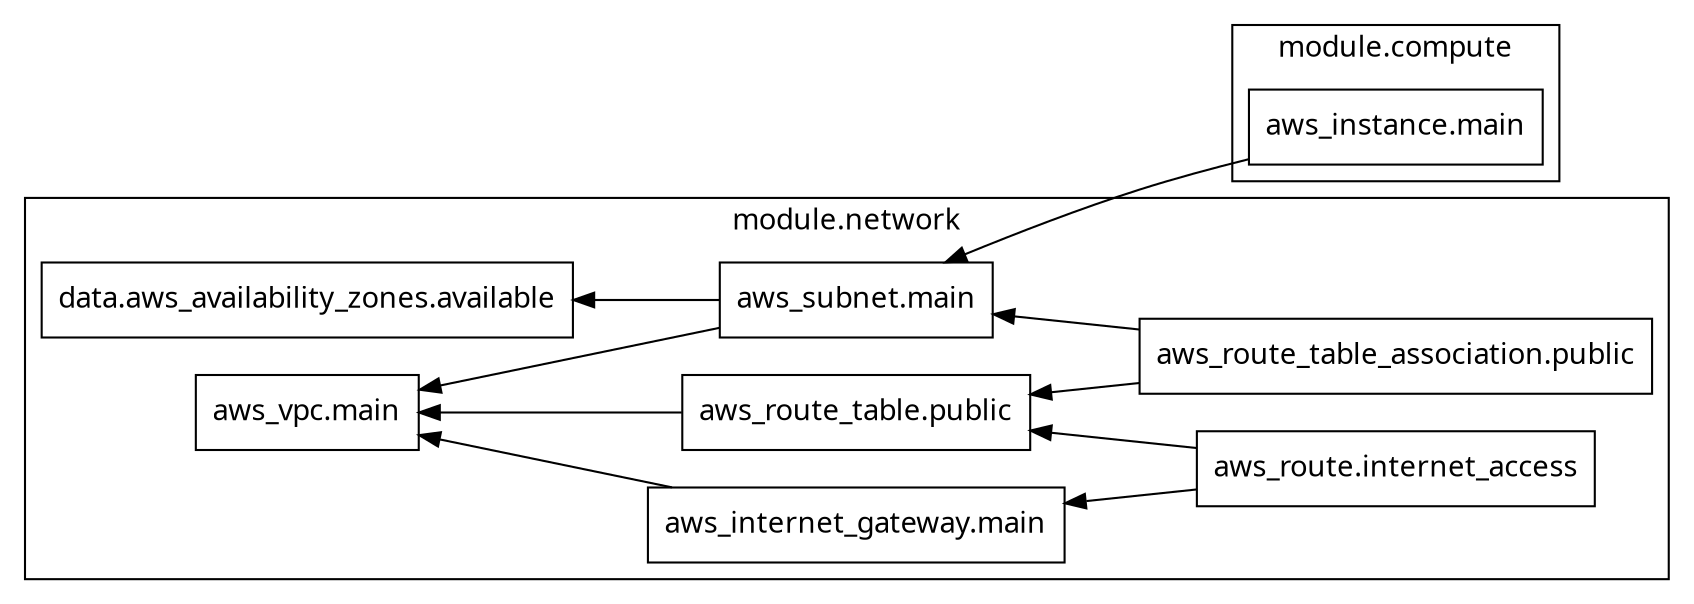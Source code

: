 digraph G {
  rankdir = "RL";
  node [shape = rect, fontname = "sans-serif"];
  subgraph "cluster_module.compute" {
    label = "module.compute"
    fontname = "sans-serif"
    "module.compute.aws_instance.main" [label="aws_instance.main"];
  }
  subgraph "cluster_module.network" {
    label = "module.network"
    fontname = "sans-serif"
    "module.network.data.aws_availability_zones.available" [label="data.aws_availability_zones.available"];
    "module.network.aws_internet_gateway.main" [label="aws_internet_gateway.main"];
    "module.network.aws_route.internet_access" [label="aws_route.internet_access"];
    "module.network.aws_route_table.public" [label="aws_route_table.public"];
    "module.network.aws_route_table_association.public" [label="aws_route_table_association.public"];
    "module.network.aws_subnet.main" [label="aws_subnet.main"];
    "module.network.aws_vpc.main" [label="aws_vpc.main"];
  }
  "module.compute.aws_instance.main" -> "module.network.aws_subnet.main";
  "module.network.aws_internet_gateway.main" -> "module.network.aws_vpc.main";
  "module.network.aws_route.internet_access" -> "module.network.aws_internet_gateway.main";
  "module.network.aws_route.internet_access" -> "module.network.aws_route_table.public";
  "module.network.aws_route_table.public" -> "module.network.aws_vpc.main";
  "module.network.aws_route_table_association.public" -> "module.network.aws_route_table.public";
  "module.network.aws_route_table_association.public" -> "module.network.aws_subnet.main";
  "module.network.aws_subnet.main" -> "module.network.data.aws_availability_zones.available";
  "module.network.aws_subnet.main" -> "module.network.aws_vpc.main";
}
